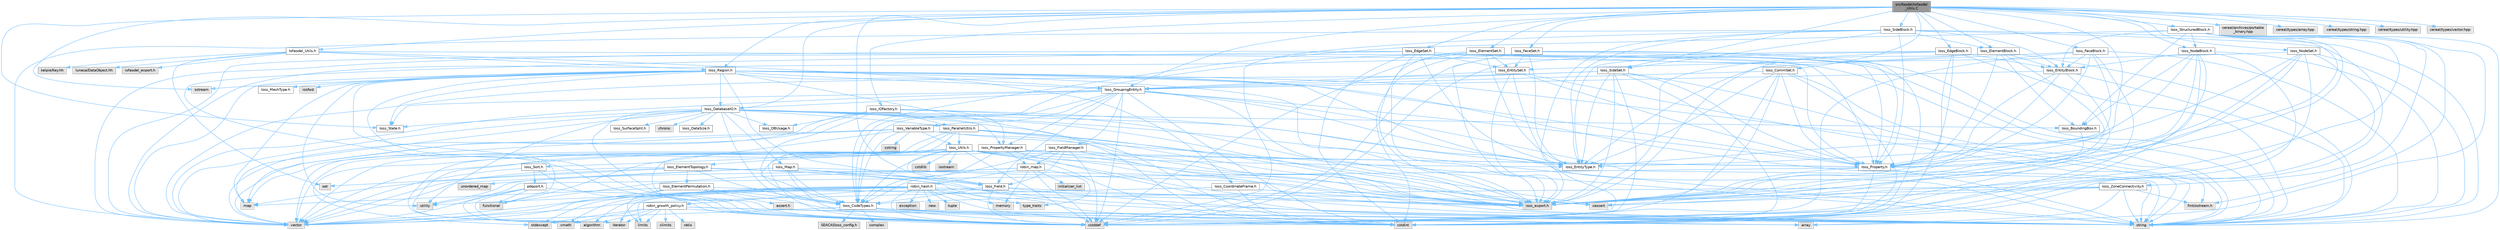 digraph "src/faodel/Iofaodel_Utils.C"
{
 // INTERACTIVE_SVG=YES
 // LATEX_PDF_SIZE
  bgcolor="transparent";
  edge [fontname=Helvetica,fontsize=10,labelfontname=Helvetica,labelfontsize=10];
  node [fontname=Helvetica,fontsize=10,shape=box,height=0.2,width=0.4];
  Node1 [id="Node000001",label="src/faodel/Iofaodel\l_Utils.C",height=0.2,width=0.4,color="gray40", fillcolor="grey60", style="filled", fontcolor="black",tooltip=" "];
  Node1 -> Node2 [id="edge1_Node000001_Node000002",color="steelblue1",style="solid",tooltip=" "];
  Node2 [id="Node000002",label="Iofaodel_Utils.h",height=0.2,width=0.4,color="grey40", fillcolor="white", style="filled",URL="$Iofaodel__Utils_8h.html",tooltip=" "];
  Node2 -> Node3 [id="edge2_Node000002_Node000003",color="steelblue1",style="solid",tooltip=" "];
  Node3 [id="Node000003",label="iofaodel_export.h",height=0.2,width=0.4,color="grey60", fillcolor="#E0E0E0", style="filled",tooltip=" "];
  Node2 -> Node4 [id="edge3_Node000002_Node000004",color="steelblue1",style="solid",tooltip=" "];
  Node4 [id="Node000004",label="Ioss_GroupingEntity.h",height=0.2,width=0.4,color="grey40", fillcolor="white", style="filled",URL="$Ioss__GroupingEntity_8h.html",tooltip=" "];
  Node4 -> Node5 [id="edge4_Node000004_Node000005",color="steelblue1",style="solid",tooltip=" "];
  Node5 [id="Node000005",label="ioss_export.h",height=0.2,width=0.4,color="grey60", fillcolor="#E0E0E0", style="filled",tooltip=" "];
  Node4 -> Node6 [id="edge5_Node000004_Node000006",color="steelblue1",style="solid",tooltip=" "];
  Node6 [id="Node000006",label="Ioss_CodeTypes.h",height=0.2,width=0.4,color="grey40", fillcolor="white", style="filled",URL="$Ioss__CodeTypes_8h.html",tooltip=" "];
  Node6 -> Node7 [id="edge6_Node000006_Node000007",color="steelblue1",style="solid",tooltip=" "];
  Node7 [id="Node000007",label="array",height=0.2,width=0.4,color="grey60", fillcolor="#E0E0E0", style="filled",tooltip=" "];
  Node6 -> Node8 [id="edge7_Node000006_Node000008",color="steelblue1",style="solid",tooltip=" "];
  Node8 [id="Node000008",label="cstddef",height=0.2,width=0.4,color="grey60", fillcolor="#E0E0E0", style="filled",tooltip=" "];
  Node6 -> Node9 [id="edge8_Node000006_Node000009",color="steelblue1",style="solid",tooltip=" "];
  Node9 [id="Node000009",label="cstdint",height=0.2,width=0.4,color="grey60", fillcolor="#E0E0E0", style="filled",tooltip=" "];
  Node6 -> Node10 [id="edge9_Node000006_Node000010",color="steelblue1",style="solid",tooltip=" "];
  Node10 [id="Node000010",label="string",height=0.2,width=0.4,color="grey60", fillcolor="#E0E0E0", style="filled",tooltip=" "];
  Node6 -> Node11 [id="edge10_Node000006_Node000011",color="steelblue1",style="solid",tooltip=" "];
  Node11 [id="Node000011",label="vector",height=0.2,width=0.4,color="grey60", fillcolor="#E0E0E0", style="filled",tooltip=" "];
  Node6 -> Node12 [id="edge11_Node000006_Node000012",color="steelblue1",style="solid",tooltip=" "];
  Node12 [id="Node000012",label="SEACASIoss_config.h",height=0.2,width=0.4,color="grey60", fillcolor="#E0E0E0", style="filled",tooltip=" "];
  Node6 -> Node13 [id="edge12_Node000006_Node000013",color="steelblue1",style="solid",tooltip=" "];
  Node13 [id="Node000013",label="complex",height=0.2,width=0.4,color="grey60", fillcolor="#E0E0E0", style="filled",tooltip=" "];
  Node4 -> Node14 [id="edge13_Node000004_Node000014",color="steelblue1",style="solid",tooltip=" "];
  Node14 [id="Node000014",label="Ioss_DatabaseIO.h",height=0.2,width=0.4,color="grey40", fillcolor="white", style="filled",URL="$Ioss__DatabaseIO_8h.html",tooltip=" "];
  Node14 -> Node5 [id="edge14_Node000014_Node000005",color="steelblue1",style="solid",tooltip=" "];
  Node14 -> Node15 [id="edge15_Node000014_Node000015",color="steelblue1",style="solid",tooltip=" "];
  Node15 [id="Node000015",label="Ioss_BoundingBox.h",height=0.2,width=0.4,color="grey40", fillcolor="white", style="filled",URL="$Ioss__BoundingBox_8h.html",tooltip=" "];
  Node15 -> Node5 [id="edge16_Node000015_Node000005",color="steelblue1",style="solid",tooltip=" "];
  Node14 -> Node6 [id="edge17_Node000014_Node000006",color="steelblue1",style="solid",tooltip=" "];
  Node14 -> Node16 [id="edge18_Node000014_Node000016",color="steelblue1",style="solid",tooltip=" "];
  Node16 [id="Node000016",label="Ioss_DBUsage.h",height=0.2,width=0.4,color="grey40", fillcolor="white", style="filled",URL="$Ioss__DBUsage_8h.html",tooltip=" "];
  Node14 -> Node17 [id="edge19_Node000014_Node000017",color="steelblue1",style="solid",tooltip=" "];
  Node17 [id="Node000017",label="Ioss_DataSize.h",height=0.2,width=0.4,color="grey40", fillcolor="white", style="filled",URL="$Ioss__DataSize_8h.html",tooltip=" "];
  Node14 -> Node18 [id="edge20_Node000014_Node000018",color="steelblue1",style="solid",tooltip=" "];
  Node18 [id="Node000018",label="Ioss_EntityType.h",height=0.2,width=0.4,color="grey40", fillcolor="white", style="filled",URL="$Ioss__EntityType_8h.html",tooltip=" "];
  Node14 -> Node19 [id="edge21_Node000014_Node000019",color="steelblue1",style="solid",tooltip=" "];
  Node19 [id="Node000019",label="Ioss_Map.h",height=0.2,width=0.4,color="grey40", fillcolor="white", style="filled",URL="$Ioss__Map_8h.html",tooltip=" "];
  Node19 -> Node5 [id="edge22_Node000019_Node000005",color="steelblue1",style="solid",tooltip=" "];
  Node19 -> Node6 [id="edge23_Node000019_Node000006",color="steelblue1",style="solid",tooltip=" "];
  Node19 -> Node20 [id="edge24_Node000019_Node000020",color="steelblue1",style="solid",tooltip=" "];
  Node20 [id="Node000020",label="Ioss_Field.h",height=0.2,width=0.4,color="grey40", fillcolor="white", style="filled",URL="$Ioss__Field_8h.html",tooltip=" "];
  Node20 -> Node5 [id="edge25_Node000020_Node000005",color="steelblue1",style="solid",tooltip=" "];
  Node20 -> Node6 [id="edge26_Node000020_Node000006",color="steelblue1",style="solid",tooltip=" "];
  Node20 -> Node8 [id="edge27_Node000020_Node000008",color="steelblue1",style="solid",tooltip=" "];
  Node20 -> Node10 [id="edge28_Node000020_Node000010",color="steelblue1",style="solid",tooltip=" "];
  Node20 -> Node11 [id="edge29_Node000020_Node000011",color="steelblue1",style="solid",tooltip=" "];
  Node19 -> Node8 [id="edge30_Node000019_Node000008",color="steelblue1",style="solid",tooltip=" "];
  Node19 -> Node9 [id="edge31_Node000019_Node000009",color="steelblue1",style="solid",tooltip=" "];
  Node19 -> Node10 [id="edge32_Node000019_Node000010",color="steelblue1",style="solid",tooltip=" "];
  Node19 -> Node11 [id="edge33_Node000019_Node000011",color="steelblue1",style="solid",tooltip=" "];
  Node19 -> Node21 [id="edge34_Node000019_Node000021",color="steelblue1",style="solid",tooltip=" "];
  Node21 [id="Node000021",label="unordered_map",height=0.2,width=0.4,color="grey60", fillcolor="#E0E0E0", style="filled",tooltip=" "];
  Node14 -> Node22 [id="edge35_Node000014_Node000022",color="steelblue1",style="solid",tooltip=" "];
  Node22 [id="Node000022",label="Ioss_ParallelUtils.h",height=0.2,width=0.4,color="grey40", fillcolor="white", style="filled",URL="$Ioss__ParallelUtils_8h.html",tooltip=" "];
  Node22 -> Node5 [id="edge36_Node000022_Node000005",color="steelblue1",style="solid",tooltip=" "];
  Node22 -> Node6 [id="edge37_Node000022_Node000006",color="steelblue1",style="solid",tooltip=" "];
  Node22 -> Node23 [id="edge38_Node000022_Node000023",color="steelblue1",style="solid",tooltip=" "];
  Node23 [id="Node000023",label="Ioss_Utils.h",height=0.2,width=0.4,color="grey40", fillcolor="white", style="filled",URL="$Ioss__Utils_8h.html",tooltip=" "];
  Node23 -> Node5 [id="edge39_Node000023_Node000005",color="steelblue1",style="solid",tooltip=" "];
  Node23 -> Node6 [id="edge40_Node000023_Node000006",color="steelblue1",style="solid",tooltip=" "];
  Node23 -> Node24 [id="edge41_Node000023_Node000024",color="steelblue1",style="solid",tooltip=" "];
  Node24 [id="Node000024",label="Ioss_ElementTopology.h",height=0.2,width=0.4,color="grey40", fillcolor="white", style="filled",URL="$Ioss__ElementTopology_8h.html",tooltip=" "];
  Node24 -> Node5 [id="edge42_Node000024_Node000005",color="steelblue1",style="solid",tooltip=" "];
  Node24 -> Node6 [id="edge43_Node000024_Node000006",color="steelblue1",style="solid",tooltip=" "];
  Node24 -> Node25 [id="edge44_Node000024_Node000025",color="steelblue1",style="solid",tooltip=" "];
  Node25 [id="Node000025",label="Ioss_ElementPermutation.h",height=0.2,width=0.4,color="grey40", fillcolor="white", style="filled",URL="$Ioss__ElementPermutation_8h.html",tooltip=" "];
  Node25 -> Node5 [id="edge45_Node000025_Node000005",color="steelblue1",style="solid",tooltip=" "];
  Node25 -> Node6 [id="edge46_Node000025_Node000006",color="steelblue1",style="solid",tooltip=" "];
  Node25 -> Node26 [id="edge47_Node000025_Node000026",color="steelblue1",style="solid",tooltip=" "];
  Node26 [id="Node000026",label="assert.h",height=0.2,width=0.4,color="grey60", fillcolor="#E0E0E0", style="filled",tooltip=" "];
  Node25 -> Node27 [id="edge48_Node000025_Node000027",color="steelblue1",style="solid",tooltip=" "];
  Node27 [id="Node000027",label="limits",height=0.2,width=0.4,color="grey60", fillcolor="#E0E0E0", style="filled",tooltip=" "];
  Node25 -> Node28 [id="edge49_Node000025_Node000028",color="steelblue1",style="solid",tooltip=" "];
  Node28 [id="Node000028",label="map",height=0.2,width=0.4,color="grey60", fillcolor="#E0E0E0", style="filled",tooltip=" "];
  Node25 -> Node10 [id="edge50_Node000025_Node000010",color="steelblue1",style="solid",tooltip=" "];
  Node25 -> Node11 [id="edge51_Node000025_Node000011",color="steelblue1",style="solid",tooltip=" "];
  Node24 -> Node28 [id="edge52_Node000024_Node000028",color="steelblue1",style="solid",tooltip=" "];
  Node24 -> Node29 [id="edge53_Node000024_Node000029",color="steelblue1",style="solid",tooltip=" "];
  Node29 [id="Node000029",label="set",height=0.2,width=0.4,color="grey60", fillcolor="#E0E0E0", style="filled",tooltip=" "];
  Node24 -> Node10 [id="edge54_Node000024_Node000010",color="steelblue1",style="solid",tooltip=" "];
  Node24 -> Node11 [id="edge55_Node000024_Node000011",color="steelblue1",style="solid",tooltip=" "];
  Node23 -> Node18 [id="edge56_Node000023_Node000018",color="steelblue1",style="solid",tooltip=" "];
  Node23 -> Node20 [id="edge57_Node000023_Node000020",color="steelblue1",style="solid",tooltip=" "];
  Node23 -> Node30 [id="edge58_Node000023_Node000030",color="steelblue1",style="solid",tooltip=" "];
  Node30 [id="Node000030",label="Ioss_Property.h",height=0.2,width=0.4,color="grey40", fillcolor="white", style="filled",URL="$Ioss__Property_8h.html",tooltip=" "];
  Node30 -> Node5 [id="edge59_Node000030_Node000005",color="steelblue1",style="solid",tooltip=" "];
  Node30 -> Node9 [id="edge60_Node000030_Node000009",color="steelblue1",style="solid",tooltip=" "];
  Node30 -> Node10 [id="edge61_Node000030_Node000010",color="steelblue1",style="solid",tooltip=" "];
  Node30 -> Node11 [id="edge62_Node000030_Node000011",color="steelblue1",style="solid",tooltip=" "];
  Node23 -> Node31 [id="edge63_Node000023_Node000031",color="steelblue1",style="solid",tooltip=" "];
  Node31 [id="Node000031",label="Ioss_Sort.h",height=0.2,width=0.4,color="grey40", fillcolor="white", style="filled",URL="$Ioss__Sort_8h.html",tooltip=" "];
  Node31 -> Node32 [id="edge64_Node000031_Node000032",color="steelblue1",style="solid",tooltip=" "];
  Node32 [id="Node000032",label="pdqsort.h",height=0.2,width=0.4,color="grey40", fillcolor="white", style="filled",URL="$pdqsort_8h.html",tooltip=" "];
  Node32 -> Node33 [id="edge65_Node000032_Node000033",color="steelblue1",style="solid",tooltip=" "];
  Node33 [id="Node000033",label="algorithm",height=0.2,width=0.4,color="grey60", fillcolor="#E0E0E0", style="filled",tooltip=" "];
  Node32 -> Node8 [id="edge66_Node000032_Node000008",color="steelblue1",style="solid",tooltip=" "];
  Node32 -> Node34 [id="edge67_Node000032_Node000034",color="steelblue1",style="solid",tooltip=" "];
  Node34 [id="Node000034",label="functional",height=0.2,width=0.4,color="grey60", fillcolor="#E0E0E0", style="filled",tooltip=" "];
  Node32 -> Node35 [id="edge68_Node000032_Node000035",color="steelblue1",style="solid",tooltip=" "];
  Node35 [id="Node000035",label="iterator",height=0.2,width=0.4,color="grey60", fillcolor="#E0E0E0", style="filled",tooltip=" "];
  Node32 -> Node36 [id="edge69_Node000032_Node000036",color="steelblue1",style="solid",tooltip=" "];
  Node36 [id="Node000036",label="utility",height=0.2,width=0.4,color="grey60", fillcolor="#E0E0E0", style="filled",tooltip=" "];
  Node31 -> Node8 [id="edge70_Node000031_Node000008",color="steelblue1",style="solid",tooltip=" "];
  Node31 -> Node11 [id="edge71_Node000031_Node000011",color="steelblue1",style="solid",tooltip=" "];
  Node23 -> Node33 [id="edge72_Node000023_Node000033",color="steelblue1",style="solid",tooltip=" "];
  Node23 -> Node37 [id="edge73_Node000023_Node000037",color="steelblue1",style="solid",tooltip=" "];
  Node37 [id="Node000037",label="cassert",height=0.2,width=0.4,color="grey60", fillcolor="#E0E0E0", style="filled",tooltip=" "];
  Node23 -> Node38 [id="edge74_Node000023_Node000038",color="steelblue1",style="solid",tooltip=" "];
  Node38 [id="Node000038",label="cmath",height=0.2,width=0.4,color="grey60", fillcolor="#E0E0E0", style="filled",tooltip=" "];
  Node23 -> Node8 [id="edge75_Node000023_Node000008",color="steelblue1",style="solid",tooltip=" "];
  Node23 -> Node9 [id="edge76_Node000023_Node000009",color="steelblue1",style="solid",tooltip=" "];
  Node23 -> Node39 [id="edge77_Node000023_Node000039",color="steelblue1",style="solid",tooltip=" "];
  Node39 [id="Node000039",label="cstdlib",height=0.2,width=0.4,color="grey60", fillcolor="#E0E0E0", style="filled",tooltip=" "];
  Node23 -> Node40 [id="edge78_Node000023_Node000040",color="steelblue1",style="solid",tooltip=" "];
  Node40 [id="Node000040",label="iostream",height=0.2,width=0.4,color="grey60", fillcolor="#E0E0E0", style="filled",tooltip=" "];
  Node23 -> Node41 [id="edge79_Node000023_Node000041",color="steelblue1",style="solid",tooltip=" "];
  Node41 [id="Node000041",label="stdexcept",height=0.2,width=0.4,color="grey60", fillcolor="#E0E0E0", style="filled",tooltip=" "];
  Node23 -> Node10 [id="edge80_Node000023_Node000010",color="steelblue1",style="solid",tooltip=" "];
  Node23 -> Node11 [id="edge81_Node000023_Node000011",color="steelblue1",style="solid",tooltip=" "];
  Node22 -> Node37 [id="edge82_Node000022_Node000037",color="steelblue1",style="solid",tooltip=" "];
  Node22 -> Node8 [id="edge83_Node000022_Node000008",color="steelblue1",style="solid",tooltip=" "];
  Node22 -> Node10 [id="edge84_Node000022_Node000010",color="steelblue1",style="solid",tooltip=" "];
  Node22 -> Node11 [id="edge85_Node000022_Node000011",color="steelblue1",style="solid",tooltip=" "];
  Node14 -> Node42 [id="edge86_Node000014_Node000042",color="steelblue1",style="solid",tooltip=" "];
  Node42 [id="Node000042",label="Ioss_PropertyManager.h",height=0.2,width=0.4,color="grey40", fillcolor="white", style="filled",URL="$Ioss__PropertyManager_8h.html",tooltip=" "];
  Node42 -> Node5 [id="edge87_Node000042_Node000005",color="steelblue1",style="solid",tooltip=" "];
  Node42 -> Node6 [id="edge88_Node000042_Node000006",color="steelblue1",style="solid",tooltip=" "];
  Node42 -> Node30 [id="edge89_Node000042_Node000030",color="steelblue1",style="solid",tooltip=" "];
  Node42 -> Node8 [id="edge90_Node000042_Node000008",color="steelblue1",style="solid",tooltip=" "];
  Node42 -> Node10 [id="edge91_Node000042_Node000010",color="steelblue1",style="solid",tooltip=" "];
  Node42 -> Node11 [id="edge92_Node000042_Node000011",color="steelblue1",style="solid",tooltip=" "];
  Node42 -> Node43 [id="edge93_Node000042_Node000043",color="steelblue1",style="solid",tooltip=" "];
  Node43 [id="Node000043",label="robin_map.h",height=0.2,width=0.4,color="grey40", fillcolor="white", style="filled",URL="$robin__map_8h.html",tooltip=" "];
  Node43 -> Node8 [id="edge94_Node000043_Node000008",color="steelblue1",style="solid",tooltip=" "];
  Node43 -> Node34 [id="edge95_Node000043_Node000034",color="steelblue1",style="solid",tooltip=" "];
  Node43 -> Node44 [id="edge96_Node000043_Node000044",color="steelblue1",style="solid",tooltip=" "];
  Node44 [id="Node000044",label="initializer_list",height=0.2,width=0.4,color="grey60", fillcolor="#E0E0E0", style="filled",tooltip=" "];
  Node43 -> Node45 [id="edge97_Node000043_Node000045",color="steelblue1",style="solid",tooltip=" "];
  Node45 [id="Node000045",label="memory",height=0.2,width=0.4,color="grey60", fillcolor="#E0E0E0", style="filled",tooltip=" "];
  Node43 -> Node46 [id="edge98_Node000043_Node000046",color="steelblue1",style="solid",tooltip=" "];
  Node46 [id="Node000046",label="type_traits",height=0.2,width=0.4,color="grey60", fillcolor="#E0E0E0", style="filled",tooltip=" "];
  Node43 -> Node36 [id="edge99_Node000043_Node000036",color="steelblue1",style="solid",tooltip=" "];
  Node43 -> Node47 [id="edge100_Node000043_Node000047",color="steelblue1",style="solid",tooltip=" "];
  Node47 [id="Node000047",label="robin_hash.h",height=0.2,width=0.4,color="grey40", fillcolor="white", style="filled",URL="$robin__hash_8h.html",tooltip=" "];
  Node47 -> Node33 [id="edge101_Node000047_Node000033",color="steelblue1",style="solid",tooltip=" "];
  Node47 -> Node37 [id="edge102_Node000047_Node000037",color="steelblue1",style="solid",tooltip=" "];
  Node47 -> Node38 [id="edge103_Node000047_Node000038",color="steelblue1",style="solid",tooltip=" "];
  Node47 -> Node8 [id="edge104_Node000047_Node000008",color="steelblue1",style="solid",tooltip=" "];
  Node47 -> Node9 [id="edge105_Node000047_Node000009",color="steelblue1",style="solid",tooltip=" "];
  Node47 -> Node48 [id="edge106_Node000047_Node000048",color="steelblue1",style="solid",tooltip=" "];
  Node48 [id="Node000048",label="exception",height=0.2,width=0.4,color="grey60", fillcolor="#E0E0E0", style="filled",tooltip=" "];
  Node47 -> Node35 [id="edge107_Node000047_Node000035",color="steelblue1",style="solid",tooltip=" "];
  Node47 -> Node27 [id="edge108_Node000047_Node000027",color="steelblue1",style="solid",tooltip=" "];
  Node47 -> Node45 [id="edge109_Node000047_Node000045",color="steelblue1",style="solid",tooltip=" "];
  Node47 -> Node49 [id="edge110_Node000047_Node000049",color="steelblue1",style="solid",tooltip=" "];
  Node49 [id="Node000049",label="new",height=0.2,width=0.4,color="grey60", fillcolor="#E0E0E0", style="filled",tooltip=" "];
  Node47 -> Node41 [id="edge111_Node000047_Node000041",color="steelblue1",style="solid",tooltip=" "];
  Node47 -> Node50 [id="edge112_Node000047_Node000050",color="steelblue1",style="solid",tooltip=" "];
  Node50 [id="Node000050",label="tuple",height=0.2,width=0.4,color="grey60", fillcolor="#E0E0E0", style="filled",tooltip=" "];
  Node47 -> Node46 [id="edge113_Node000047_Node000046",color="steelblue1",style="solid",tooltip=" "];
  Node47 -> Node36 [id="edge114_Node000047_Node000036",color="steelblue1",style="solid",tooltip=" "];
  Node47 -> Node11 [id="edge115_Node000047_Node000011",color="steelblue1",style="solid",tooltip=" "];
  Node47 -> Node51 [id="edge116_Node000047_Node000051",color="steelblue1",style="solid",tooltip=" "];
  Node51 [id="Node000051",label="robin_growth_policy.h",height=0.2,width=0.4,color="grey40", fillcolor="white", style="filled",URL="$robin__growth__policy_8h.html",tooltip=" "];
  Node51 -> Node33 [id="edge117_Node000051_Node000033",color="steelblue1",style="solid",tooltip=" "];
  Node51 -> Node7 [id="edge118_Node000051_Node000007",color="steelblue1",style="solid",tooltip=" "];
  Node51 -> Node52 [id="edge119_Node000051_Node000052",color="steelblue1",style="solid",tooltip=" "];
  Node52 [id="Node000052",label="climits",height=0.2,width=0.4,color="grey60", fillcolor="#E0E0E0", style="filled",tooltip=" "];
  Node51 -> Node38 [id="edge120_Node000051_Node000038",color="steelblue1",style="solid",tooltip=" "];
  Node51 -> Node8 [id="edge121_Node000051_Node000008",color="steelblue1",style="solid",tooltip=" "];
  Node51 -> Node9 [id="edge122_Node000051_Node000009",color="steelblue1",style="solid",tooltip=" "];
  Node51 -> Node35 [id="edge123_Node000051_Node000035",color="steelblue1",style="solid",tooltip=" "];
  Node51 -> Node27 [id="edge124_Node000051_Node000027",color="steelblue1",style="solid",tooltip=" "];
  Node51 -> Node53 [id="edge125_Node000051_Node000053",color="steelblue1",style="solid",tooltip=" "];
  Node53 [id="Node000053",label="ratio",height=0.2,width=0.4,color="grey60", fillcolor="#E0E0E0", style="filled",tooltip=" "];
  Node51 -> Node41 [id="edge126_Node000051_Node000041",color="steelblue1",style="solid",tooltip=" "];
  Node14 -> Node54 [id="edge127_Node000014_Node000054",color="steelblue1",style="solid",tooltip=" "];
  Node54 [id="Node000054",label="Ioss_State.h",height=0.2,width=0.4,color="grey40", fillcolor="white", style="filled",URL="$Ioss__State_8h.html",tooltip=" "];
  Node14 -> Node55 [id="edge128_Node000014_Node000055",color="steelblue1",style="solid",tooltip=" "];
  Node55 [id="Node000055",label="Ioss_SurfaceSplit.h",height=0.2,width=0.4,color="grey40", fillcolor="white", style="filled",URL="$Ioss__SurfaceSplit_8h.html",tooltip=" "];
  Node14 -> Node56 [id="edge129_Node000014_Node000056",color="steelblue1",style="solid",tooltip=" "];
  Node56 [id="Node000056",label="chrono",height=0.2,width=0.4,color="grey60", fillcolor="#E0E0E0", style="filled",tooltip=" "];
  Node14 -> Node8 [id="edge130_Node000014_Node000008",color="steelblue1",style="solid",tooltip=" "];
  Node14 -> Node9 [id="edge131_Node000014_Node000009",color="steelblue1",style="solid",tooltip=" "];
  Node14 -> Node28 [id="edge132_Node000014_Node000028",color="steelblue1",style="solid",tooltip=" "];
  Node14 -> Node10 [id="edge133_Node000014_Node000010",color="steelblue1",style="solid",tooltip=" "];
  Node14 -> Node36 [id="edge134_Node000014_Node000036",color="steelblue1",style="solid",tooltip=" "];
  Node14 -> Node11 [id="edge135_Node000014_Node000011",color="steelblue1",style="solid",tooltip=" "];
  Node4 -> Node18 [id="edge136_Node000004_Node000018",color="steelblue1",style="solid",tooltip=" "];
  Node4 -> Node20 [id="edge137_Node000004_Node000020",color="steelblue1",style="solid",tooltip=" "];
  Node4 -> Node57 [id="edge138_Node000004_Node000057",color="steelblue1",style="solid",tooltip=" "];
  Node57 [id="Node000057",label="Ioss_FieldManager.h",height=0.2,width=0.4,color="grey40", fillcolor="white", style="filled",URL="$Ioss__FieldManager_8h.html",tooltip=" "];
  Node57 -> Node5 [id="edge139_Node000057_Node000005",color="steelblue1",style="solid",tooltip=" "];
  Node57 -> Node6 [id="edge140_Node000057_Node000006",color="steelblue1",style="solid",tooltip=" "];
  Node57 -> Node20 [id="edge141_Node000057_Node000020",color="steelblue1",style="solid",tooltip=" "];
  Node57 -> Node8 [id="edge142_Node000057_Node000008",color="steelblue1",style="solid",tooltip=" "];
  Node57 -> Node10 [id="edge143_Node000057_Node000010",color="steelblue1",style="solid",tooltip=" "];
  Node57 -> Node11 [id="edge144_Node000057_Node000011",color="steelblue1",style="solid",tooltip=" "];
  Node57 -> Node43 [id="edge145_Node000057_Node000043",color="steelblue1",style="solid",tooltip=" "];
  Node4 -> Node30 [id="edge146_Node000004_Node000030",color="steelblue1",style="solid",tooltip=" "];
  Node4 -> Node42 [id="edge147_Node000004_Node000042",color="steelblue1",style="solid",tooltip=" "];
  Node4 -> Node54 [id="edge148_Node000004_Node000054",color="steelblue1",style="solid",tooltip=" "];
  Node4 -> Node58 [id="edge149_Node000004_Node000058",color="steelblue1",style="solid",tooltip=" "];
  Node58 [id="Node000058",label="Ioss_VariableType.h",height=0.2,width=0.4,color="grey40", fillcolor="white", style="filled",URL="$Ioss__VariableType_8h.html",tooltip=" "];
  Node58 -> Node5 [id="edge150_Node000058_Node000005",color="steelblue1",style="solid",tooltip=" "];
  Node58 -> Node6 [id="edge151_Node000058_Node000006",color="steelblue1",style="solid",tooltip=" "];
  Node58 -> Node23 [id="edge152_Node000058_Node000023",color="steelblue1",style="solid",tooltip=" "];
  Node58 -> Node59 [id="edge153_Node000058_Node000059",color="steelblue1",style="solid",tooltip=" "];
  Node59 [id="Node000059",label="cstring",height=0.2,width=0.4,color="grey60", fillcolor="#E0E0E0", style="filled",tooltip=" "];
  Node58 -> Node34 [id="edge154_Node000058_Node000034",color="steelblue1",style="solid",tooltip=" "];
  Node58 -> Node28 [id="edge155_Node000058_Node000028",color="steelblue1",style="solid",tooltip=" "];
  Node58 -> Node10 [id="edge156_Node000058_Node000010",color="steelblue1",style="solid",tooltip=" "];
  Node58 -> Node11 [id="edge157_Node000058_Node000011",color="steelblue1",style="solid",tooltip=" "];
  Node4 -> Node8 [id="edge158_Node000004_Node000008",color="steelblue1",style="solid",tooltip=" "];
  Node4 -> Node9 [id="edge159_Node000004_Node000009",color="steelblue1",style="solid",tooltip=" "];
  Node4 -> Node10 [id="edge160_Node000004_Node000010",color="steelblue1",style="solid",tooltip=" "];
  Node4 -> Node11 [id="edge161_Node000004_Node000011",color="steelblue1",style="solid",tooltip=" "];
  Node2 -> Node30 [id="edge162_Node000002_Node000030",color="steelblue1",style="solid",tooltip=" "];
  Node2 -> Node60 [id="edge163_Node000002_Node000060",color="steelblue1",style="solid",tooltip=" "];
  Node60 [id="Node000060",label="Ioss_Region.h",height=0.2,width=0.4,color="grey40", fillcolor="white", style="filled",URL="$Ioss__Region_8h.html",tooltip=" "];
  Node60 -> Node5 [id="edge164_Node000060_Node000005",color="steelblue1",style="solid",tooltip=" "];
  Node60 -> Node61 [id="edge165_Node000060_Node000061",color="steelblue1",style="solid",tooltip=" "];
  Node61 [id="Node000061",label="Ioss_CoordinateFrame.h",height=0.2,width=0.4,color="grey40", fillcolor="white", style="filled",URL="$Ioss__CoordinateFrame_8h.html",tooltip=" "];
  Node61 -> Node5 [id="edge166_Node000061_Node000005",color="steelblue1",style="solid",tooltip=" "];
  Node61 -> Node9 [id="edge167_Node000061_Node000009",color="steelblue1",style="solid",tooltip=" "];
  Node61 -> Node11 [id="edge168_Node000061_Node000011",color="steelblue1",style="solid",tooltip=" "];
  Node60 -> Node14 [id="edge169_Node000060_Node000014",color="steelblue1",style="solid",tooltip=" "];
  Node60 -> Node18 [id="edge170_Node000060_Node000018",color="steelblue1",style="solid",tooltip=" "];
  Node60 -> Node20 [id="edge171_Node000060_Node000020",color="steelblue1",style="solid",tooltip=" "];
  Node60 -> Node4 [id="edge172_Node000060_Node000004",color="steelblue1",style="solid",tooltip=" "];
  Node60 -> Node62 [id="edge173_Node000060_Node000062",color="steelblue1",style="solid",tooltip=" "];
  Node62 [id="Node000062",label="Ioss_MeshType.h",height=0.2,width=0.4,color="grey40", fillcolor="white", style="filled",URL="$Ioss__MeshType_8h.html",tooltip=" "];
  Node60 -> Node30 [id="edge174_Node000060_Node000030",color="steelblue1",style="solid",tooltip=" "];
  Node60 -> Node54 [id="edge175_Node000060_Node000054",color="steelblue1",style="solid",tooltip=" "];
  Node60 -> Node8 [id="edge176_Node000060_Node000008",color="steelblue1",style="solid",tooltip=" "];
  Node60 -> Node9 [id="edge177_Node000060_Node000009",color="steelblue1",style="solid",tooltip=" "];
  Node60 -> Node34 [id="edge178_Node000060_Node000034",color="steelblue1",style="solid",tooltip=" "];
  Node60 -> Node63 [id="edge179_Node000060_Node000063",color="steelblue1",style="solid",tooltip=" "];
  Node63 [id="Node000063",label="iosfwd",height=0.2,width=0.4,color="grey60", fillcolor="#E0E0E0", style="filled",tooltip=" "];
  Node60 -> Node28 [id="edge180_Node000060_Node000028",color="steelblue1",style="solid",tooltip=" "];
  Node60 -> Node10 [id="edge181_Node000060_Node000010",color="steelblue1",style="solid",tooltip=" "];
  Node60 -> Node36 [id="edge182_Node000060_Node000036",color="steelblue1",style="solid",tooltip=" "];
  Node60 -> Node11 [id="edge183_Node000060_Node000011",color="steelblue1",style="solid",tooltip=" "];
  Node60 -> Node64 [id="edge184_Node000060_Node000064",color="steelblue1",style="solid",tooltip=" "];
  Node64 [id="Node000064",label="sstream",height=0.2,width=0.4,color="grey60", fillcolor="#E0E0E0", style="filled",tooltip=" "];
  Node60 -> Node65 [id="edge185_Node000060_Node000065",color="steelblue1",style="solid",tooltip=" "];
  Node65 [id="Node000065",label="fmt/ostream.h",height=0.2,width=0.4,color="grey60", fillcolor="#E0E0E0", style="filled",tooltip=" "];
  Node2 -> Node66 [id="edge186_Node000002_Node000066",color="steelblue1",style="solid",tooltip=" "];
  Node66 [id="Node000066",label="kelpie/Key.hh",height=0.2,width=0.4,color="grey60", fillcolor="#E0E0E0", style="filled",tooltip=" "];
  Node2 -> Node67 [id="edge187_Node000002_Node000067",color="steelblue1",style="solid",tooltip=" "];
  Node67 [id="Node000067",label="lunasa/DataObject.hh",height=0.2,width=0.4,color="grey60", fillcolor="#E0E0E0", style="filled",tooltip=" "];
  Node2 -> Node29 [id="edge188_Node000002_Node000029",color="steelblue1",style="solid",tooltip=" "];
  Node1 -> Node68 [id="edge189_Node000001_Node000068",color="steelblue1",style="solid",tooltip=" "];
  Node68 [id="Node000068",label="Ioss_CommSet.h",height=0.2,width=0.4,color="grey40", fillcolor="white", style="filled",URL="$Ioss__CommSet_8h.html",tooltip=" "];
  Node68 -> Node5 [id="edge190_Node000068_Node000005",color="steelblue1",style="solid",tooltip=" "];
  Node68 -> Node18 [id="edge191_Node000068_Node000018",color="steelblue1",style="solid",tooltip=" "];
  Node68 -> Node4 [id="edge192_Node000068_Node000004",color="steelblue1",style="solid",tooltip=" "];
  Node68 -> Node30 [id="edge193_Node000068_Node000030",color="steelblue1",style="solid",tooltip=" "];
  Node68 -> Node8 [id="edge194_Node000068_Node000008",color="steelblue1",style="solid",tooltip=" "];
  Node68 -> Node9 [id="edge195_Node000068_Node000009",color="steelblue1",style="solid",tooltip=" "];
  Node68 -> Node10 [id="edge196_Node000068_Node000010",color="steelblue1",style="solid",tooltip=" "];
  Node1 -> Node14 [id="edge197_Node000001_Node000014",color="steelblue1",style="solid",tooltip=" "];
  Node1 -> Node69 [id="edge198_Node000001_Node000069",color="steelblue1",style="solid",tooltip=" "];
  Node69 [id="Node000069",label="Ioss_EdgeBlock.h",height=0.2,width=0.4,color="grey40", fillcolor="white", style="filled",URL="$Ioss__EdgeBlock_8h.html",tooltip=" "];
  Node69 -> Node5 [id="edge199_Node000069_Node000005",color="steelblue1",style="solid",tooltip=" "];
  Node69 -> Node18 [id="edge200_Node000069_Node000018",color="steelblue1",style="solid",tooltip=" "];
  Node69 -> Node70 [id="edge201_Node000069_Node000070",color="steelblue1",style="solid",tooltip=" "];
  Node70 [id="Node000070",label="Ioss_EntityBlock.h",height=0.2,width=0.4,color="grey40", fillcolor="white", style="filled",URL="$Ioss__EntityBlock_8h.html",tooltip=" "];
  Node70 -> Node5 [id="edge202_Node000070_Node000005",color="steelblue1",style="solid",tooltip=" "];
  Node70 -> Node4 [id="edge203_Node000070_Node000004",color="steelblue1",style="solid",tooltip=" "];
  Node70 -> Node30 [id="edge204_Node000070_Node000030",color="steelblue1",style="solid",tooltip=" "];
  Node70 -> Node8 [id="edge205_Node000070_Node000008",color="steelblue1",style="solid",tooltip=" "];
  Node70 -> Node10 [id="edge206_Node000070_Node000010",color="steelblue1",style="solid",tooltip=" "];
  Node69 -> Node30 [id="edge207_Node000069_Node000030",color="steelblue1",style="solid",tooltip=" "];
  Node69 -> Node8 [id="edge208_Node000069_Node000008",color="steelblue1",style="solid",tooltip=" "];
  Node69 -> Node9 [id="edge209_Node000069_Node000009",color="steelblue1",style="solid",tooltip=" "];
  Node69 -> Node10 [id="edge210_Node000069_Node000010",color="steelblue1",style="solid",tooltip=" "];
  Node1 -> Node71 [id="edge211_Node000001_Node000071",color="steelblue1",style="solid",tooltip=" "];
  Node71 [id="Node000071",label="Ioss_EdgeSet.h",height=0.2,width=0.4,color="grey40", fillcolor="white", style="filled",URL="$Ioss__EdgeSet_8h.html",tooltip=" "];
  Node71 -> Node5 [id="edge212_Node000071_Node000005",color="steelblue1",style="solid",tooltip=" "];
  Node71 -> Node18 [id="edge213_Node000071_Node000018",color="steelblue1",style="solid",tooltip=" "];
  Node71 -> Node30 [id="edge214_Node000071_Node000030",color="steelblue1",style="solid",tooltip=" "];
  Node71 -> Node72 [id="edge215_Node000071_Node000072",color="steelblue1",style="solid",tooltip=" "];
  Node72 [id="Node000072",label="Ioss_EntitySet.h",height=0.2,width=0.4,color="grey40", fillcolor="white", style="filled",URL="$Ioss__EntitySet_8h.html",tooltip=" "];
  Node72 -> Node5 [id="edge216_Node000072_Node000005",color="steelblue1",style="solid",tooltip=" "];
  Node72 -> Node4 [id="edge217_Node000072_Node000004",color="steelblue1",style="solid",tooltip=" "];
  Node72 -> Node30 [id="edge218_Node000072_Node000030",color="steelblue1",style="solid",tooltip=" "];
  Node72 -> Node8 [id="edge219_Node000072_Node000008",color="steelblue1",style="solid",tooltip=" "];
  Node72 -> Node10 [id="edge220_Node000072_Node000010",color="steelblue1",style="solid",tooltip=" "];
  Node71 -> Node8 [id="edge221_Node000071_Node000008",color="steelblue1",style="solid",tooltip=" "];
  Node71 -> Node9 [id="edge222_Node000071_Node000009",color="steelblue1",style="solid",tooltip=" "];
  Node71 -> Node10 [id="edge223_Node000071_Node000010",color="steelblue1",style="solid",tooltip=" "];
  Node71 -> Node11 [id="edge224_Node000071_Node000011",color="steelblue1",style="solid",tooltip=" "];
  Node1 -> Node73 [id="edge225_Node000001_Node000073",color="steelblue1",style="solid",tooltip=" "];
  Node73 [id="Node000073",label="Ioss_ElementBlock.h",height=0.2,width=0.4,color="grey40", fillcolor="white", style="filled",URL="$Ioss__ElementBlock_8h.html",tooltip=" "];
  Node73 -> Node5 [id="edge226_Node000073_Node000005",color="steelblue1",style="solid",tooltip=" "];
  Node73 -> Node15 [id="edge227_Node000073_Node000015",color="steelblue1",style="solid",tooltip=" "];
  Node73 -> Node6 [id="edge228_Node000073_Node000006",color="steelblue1",style="solid",tooltip=" "];
  Node73 -> Node70 [id="edge229_Node000073_Node000070",color="steelblue1",style="solid",tooltip=" "];
  Node73 -> Node30 [id="edge230_Node000073_Node000030",color="steelblue1",style="solid",tooltip=" "];
  Node73 -> Node37 [id="edge231_Node000073_Node000037",color="steelblue1",style="solid",tooltip=" "];
  Node73 -> Node10 [id="edge232_Node000073_Node000010",color="steelblue1",style="solid",tooltip=" "];
  Node1 -> Node74 [id="edge233_Node000001_Node000074",color="steelblue1",style="solid",tooltip=" "];
  Node74 [id="Node000074",label="Ioss_ElementSet.h",height=0.2,width=0.4,color="grey40", fillcolor="white", style="filled",URL="$Ioss__ElementSet_8h.html",tooltip=" "];
  Node74 -> Node5 [id="edge234_Node000074_Node000005",color="steelblue1",style="solid",tooltip=" "];
  Node74 -> Node18 [id="edge235_Node000074_Node000018",color="steelblue1",style="solid",tooltip=" "];
  Node74 -> Node30 [id="edge236_Node000074_Node000030",color="steelblue1",style="solid",tooltip=" "];
  Node74 -> Node72 [id="edge237_Node000074_Node000072",color="steelblue1",style="solid",tooltip=" "];
  Node74 -> Node8 [id="edge238_Node000074_Node000008",color="steelblue1",style="solid",tooltip=" "];
  Node74 -> Node9 [id="edge239_Node000074_Node000009",color="steelblue1",style="solid",tooltip=" "];
  Node74 -> Node10 [id="edge240_Node000074_Node000010",color="steelblue1",style="solid",tooltip=" "];
  Node74 -> Node11 [id="edge241_Node000074_Node000011",color="steelblue1",style="solid",tooltip=" "];
  Node1 -> Node75 [id="edge242_Node000001_Node000075",color="steelblue1",style="solid",tooltip=" "];
  Node75 [id="Node000075",label="Ioss_FaceBlock.h",height=0.2,width=0.4,color="grey40", fillcolor="white", style="filled",URL="$Ioss__FaceBlock_8h.html",tooltip=" "];
  Node75 -> Node5 [id="edge243_Node000075_Node000005",color="steelblue1",style="solid",tooltip=" "];
  Node75 -> Node18 [id="edge244_Node000075_Node000018",color="steelblue1",style="solid",tooltip=" "];
  Node75 -> Node70 [id="edge245_Node000075_Node000070",color="steelblue1",style="solid",tooltip=" "];
  Node75 -> Node30 [id="edge246_Node000075_Node000030",color="steelblue1",style="solid",tooltip=" "];
  Node75 -> Node8 [id="edge247_Node000075_Node000008",color="steelblue1",style="solid",tooltip=" "];
  Node75 -> Node9 [id="edge248_Node000075_Node000009",color="steelblue1",style="solid",tooltip=" "];
  Node75 -> Node10 [id="edge249_Node000075_Node000010",color="steelblue1",style="solid",tooltip=" "];
  Node1 -> Node76 [id="edge250_Node000001_Node000076",color="steelblue1",style="solid",tooltip=" "];
  Node76 [id="Node000076",label="Ioss_FaceSet.h",height=0.2,width=0.4,color="grey40", fillcolor="white", style="filled",URL="$Ioss__FaceSet_8h.html",tooltip=" "];
  Node76 -> Node5 [id="edge251_Node000076_Node000005",color="steelblue1",style="solid",tooltip=" "];
  Node76 -> Node18 [id="edge252_Node000076_Node000018",color="steelblue1",style="solid",tooltip=" "];
  Node76 -> Node30 [id="edge253_Node000076_Node000030",color="steelblue1",style="solid",tooltip=" "];
  Node76 -> Node72 [id="edge254_Node000076_Node000072",color="steelblue1",style="solid",tooltip=" "];
  Node76 -> Node8 [id="edge255_Node000076_Node000008",color="steelblue1",style="solid",tooltip=" "];
  Node76 -> Node9 [id="edge256_Node000076_Node000009",color="steelblue1",style="solid",tooltip=" "];
  Node76 -> Node10 [id="edge257_Node000076_Node000010",color="steelblue1",style="solid",tooltip=" "];
  Node76 -> Node11 [id="edge258_Node000076_Node000011",color="steelblue1",style="solid",tooltip=" "];
  Node1 -> Node20 [id="edge259_Node000001_Node000020",color="steelblue1",style="solid",tooltip=" "];
  Node1 -> Node4 [id="edge260_Node000001_Node000004",color="steelblue1",style="solid",tooltip=" "];
  Node1 -> Node77 [id="edge261_Node000001_Node000077",color="steelblue1",style="solid",tooltip=" "];
  Node77 [id="Node000077",label="Ioss_IOFactory.h",height=0.2,width=0.4,color="grey40", fillcolor="white", style="filled",URL="$Ioss__IOFactory_8h.html",tooltip=" "];
  Node77 -> Node5 [id="edge262_Node000077_Node000005",color="steelblue1",style="solid",tooltip=" "];
  Node77 -> Node6 [id="edge263_Node000077_Node000006",color="steelblue1",style="solid",tooltip=" "];
  Node77 -> Node10 [id="edge264_Node000077_Node000010",color="steelblue1",style="solid",tooltip=" "];
  Node77 -> Node16 [id="edge265_Node000077_Node000016",color="steelblue1",style="solid",tooltip=" "];
  Node77 -> Node22 [id="edge266_Node000077_Node000022",color="steelblue1",style="solid",tooltip=" "];
  Node77 -> Node42 [id="edge267_Node000077_Node000042",color="steelblue1",style="solid",tooltip=" "];
  Node77 -> Node28 [id="edge268_Node000077_Node000028",color="steelblue1",style="solid",tooltip=" "];
  Node77 -> Node11 [id="edge269_Node000077_Node000011",color="steelblue1",style="solid",tooltip=" "];
  Node1 -> Node78 [id="edge270_Node000001_Node000078",color="steelblue1",style="solid",tooltip=" "];
  Node78 [id="Node000078",label="Ioss_NodeBlock.h",height=0.2,width=0.4,color="grey40", fillcolor="white", style="filled",URL="$Ioss__NodeBlock_8h.html",tooltip=" "];
  Node78 -> Node5 [id="edge271_Node000078_Node000005",color="steelblue1",style="solid",tooltip=" "];
  Node78 -> Node15 [id="edge272_Node000078_Node000015",color="steelblue1",style="solid",tooltip=" "];
  Node78 -> Node70 [id="edge273_Node000078_Node000070",color="steelblue1",style="solid",tooltip=" "];
  Node78 -> Node18 [id="edge274_Node000078_Node000018",color="steelblue1",style="solid",tooltip=" "];
  Node78 -> Node30 [id="edge275_Node000078_Node000030",color="steelblue1",style="solid",tooltip=" "];
  Node78 -> Node8 [id="edge276_Node000078_Node000008",color="steelblue1",style="solid",tooltip=" "];
  Node78 -> Node9 [id="edge277_Node000078_Node000009",color="steelblue1",style="solid",tooltip=" "];
  Node78 -> Node10 [id="edge278_Node000078_Node000010",color="steelblue1",style="solid",tooltip=" "];
  Node1 -> Node79 [id="edge279_Node000001_Node000079",color="steelblue1",style="solid",tooltip=" "];
  Node79 [id="Node000079",label="Ioss_NodeSet.h",height=0.2,width=0.4,color="grey40", fillcolor="white", style="filled",URL="$Ioss__NodeSet_8h.html",tooltip=" "];
  Node79 -> Node5 [id="edge280_Node000079_Node000005",color="steelblue1",style="solid",tooltip=" "];
  Node79 -> Node18 [id="edge281_Node000079_Node000018",color="steelblue1",style="solid",tooltip=" "];
  Node79 -> Node30 [id="edge282_Node000079_Node000030",color="steelblue1",style="solid",tooltip=" "];
  Node79 -> Node72 [id="edge283_Node000079_Node000072",color="steelblue1",style="solid",tooltip=" "];
  Node79 -> Node8 [id="edge284_Node000079_Node000008",color="steelblue1",style="solid",tooltip=" "];
  Node79 -> Node9 [id="edge285_Node000079_Node000009",color="steelblue1",style="solid",tooltip=" "];
  Node79 -> Node10 [id="edge286_Node000079_Node000010",color="steelblue1",style="solid",tooltip=" "];
  Node1 -> Node30 [id="edge287_Node000001_Node000030",color="steelblue1",style="solid",tooltip=" "];
  Node1 -> Node60 [id="edge288_Node000001_Node000060",color="steelblue1",style="solid",tooltip=" "];
  Node1 -> Node80 [id="edge289_Node000001_Node000080",color="steelblue1",style="solid",tooltip=" "];
  Node80 [id="Node000080",label="Ioss_SideBlock.h",height=0.2,width=0.4,color="grey40", fillcolor="white", style="filled",URL="$Ioss__SideBlock_8h.html",tooltip=" "];
  Node80 -> Node5 [id="edge290_Node000080_Node000005",color="steelblue1",style="solid",tooltip=" "];
  Node80 -> Node73 [id="edge291_Node000080_Node000073",color="steelblue1",style="solid",tooltip=" "];
  Node80 -> Node70 [id="edge292_Node000080_Node000070",color="steelblue1",style="solid",tooltip=" "];
  Node80 -> Node18 [id="edge293_Node000080_Node000018",color="steelblue1",style="solid",tooltip=" "];
  Node80 -> Node30 [id="edge294_Node000080_Node000030",color="steelblue1",style="solid",tooltip=" "];
  Node80 -> Node81 [id="edge295_Node000080_Node000081",color="steelblue1",style="solid",tooltip=" "];
  Node81 [id="Node000081",label="Ioss_SideSet.h",height=0.2,width=0.4,color="grey40", fillcolor="white", style="filled",URL="$Ioss__SideSet_8h.html",tooltip=" "];
  Node81 -> Node5 [id="edge296_Node000081_Node000005",color="steelblue1",style="solid",tooltip=" "];
  Node81 -> Node18 [id="edge297_Node000081_Node000018",color="steelblue1",style="solid",tooltip=" "];
  Node81 -> Node4 [id="edge298_Node000081_Node000004",color="steelblue1",style="solid",tooltip=" "];
  Node81 -> Node30 [id="edge299_Node000081_Node000030",color="steelblue1",style="solid",tooltip=" "];
  Node81 -> Node8 [id="edge300_Node000081_Node000008",color="steelblue1",style="solid",tooltip=" "];
  Node81 -> Node9 [id="edge301_Node000081_Node000009",color="steelblue1",style="solid",tooltip=" "];
  Node81 -> Node10 [id="edge302_Node000081_Node000010",color="steelblue1",style="solid",tooltip=" "];
  Node81 -> Node11 [id="edge303_Node000081_Node000011",color="steelblue1",style="solid",tooltip=" "];
  Node80 -> Node8 [id="edge304_Node000080_Node000008",color="steelblue1",style="solid",tooltip=" "];
  Node80 -> Node9 [id="edge305_Node000080_Node000009",color="steelblue1",style="solid",tooltip=" "];
  Node80 -> Node10 [id="edge306_Node000080_Node000010",color="steelblue1",style="solid",tooltip=" "];
  Node80 -> Node11 [id="edge307_Node000080_Node000011",color="steelblue1",style="solid",tooltip=" "];
  Node1 -> Node81 [id="edge308_Node000001_Node000081",color="steelblue1",style="solid",tooltip=" "];
  Node1 -> Node54 [id="edge309_Node000001_Node000054",color="steelblue1",style="solid",tooltip=" "];
  Node1 -> Node82 [id="edge310_Node000001_Node000082",color="steelblue1",style="solid",tooltip=" "];
  Node82 [id="Node000082",label="Ioss_StructuredBlock.h",height=0.2,width=0.4,color="grey40", fillcolor="white", style="filled",URL="$Ioss__StructuredBlock_8h.html",tooltip=" "];
  Node82 -> Node5 [id="edge311_Node000082_Node000005",color="steelblue1",style="solid",tooltip=" "];
  Node82 -> Node15 [id="edge312_Node000082_Node000015",color="steelblue1",style="solid",tooltip=" "];
  Node82 -> Node6 [id="edge313_Node000082_Node000006",color="steelblue1",style="solid",tooltip=" "];
  Node82 -> Node70 [id="edge314_Node000082_Node000070",color="steelblue1",style="solid",tooltip=" "];
  Node82 -> Node78 [id="edge315_Node000082_Node000078",color="steelblue1",style="solid",tooltip=" "];
  Node82 -> Node30 [id="edge316_Node000082_Node000030",color="steelblue1",style="solid",tooltip=" "];
  Node82 -> Node83 [id="edge317_Node000082_Node000083",color="steelblue1",style="solid",tooltip=" "];
  Node83 [id="Node000083",label="Ioss_ZoneConnectivity.h",height=0.2,width=0.4,color="grey40", fillcolor="white", style="filled",URL="$Ioss__ZoneConnectivity_8h.html",tooltip=" "];
  Node83 -> Node5 [id="edge318_Node000083_Node000005",color="steelblue1",style="solid",tooltip=" "];
  Node83 -> Node6 [id="edge319_Node000083_Node000006",color="steelblue1",style="solid",tooltip=" "];
  Node83 -> Node7 [id="edge320_Node000083_Node000007",color="steelblue1",style="solid",tooltip=" "];
  Node83 -> Node37 [id="edge321_Node000083_Node000037",color="steelblue1",style="solid",tooltip=" "];
  Node83 -> Node65 [id="edge322_Node000083_Node000065",color="steelblue1",style="solid",tooltip=" "];
  Node83 -> Node10 [id="edge323_Node000083_Node000010",color="steelblue1",style="solid",tooltip=" "];
  Node82 -> Node7 [id="edge324_Node000082_Node000007",color="steelblue1",style="solid",tooltip=" "];
  Node82 -> Node37 [id="edge325_Node000082_Node000037",color="steelblue1",style="solid",tooltip=" "];
  Node82 -> Node65 [id="edge326_Node000082_Node000065",color="steelblue1",style="solid",tooltip=" "];
  Node82 -> Node10 [id="edge327_Node000082_Node000010",color="steelblue1",style="solid",tooltip=" "];
  Node1 -> Node84 [id="edge328_Node000001_Node000084",color="steelblue1",style="solid",tooltip=" "];
  Node84 [id="Node000084",label="cereal/archives/portable\l_binary.hpp",height=0.2,width=0.4,color="grey60", fillcolor="#E0E0E0", style="filled",tooltip=" "];
  Node1 -> Node85 [id="edge329_Node000001_Node000085",color="steelblue1",style="solid",tooltip=" "];
  Node85 [id="Node000085",label="cereal/types/array.hpp",height=0.2,width=0.4,color="grey60", fillcolor="#E0E0E0", style="filled",tooltip=" "];
  Node1 -> Node86 [id="edge330_Node000001_Node000086",color="steelblue1",style="solid",tooltip=" "];
  Node86 [id="Node000086",label="cereal/types/string.hpp",height=0.2,width=0.4,color="grey60", fillcolor="#E0E0E0", style="filled",tooltip=" "];
  Node1 -> Node87 [id="edge331_Node000001_Node000087",color="steelblue1",style="solid",tooltip=" "];
  Node87 [id="Node000087",label="cereal/types/utility.hpp",height=0.2,width=0.4,color="grey60", fillcolor="#E0E0E0", style="filled",tooltip=" "];
  Node1 -> Node88 [id="edge332_Node000001_Node000088",color="steelblue1",style="solid",tooltip=" "];
  Node88 [id="Node000088",label="cereal/types/vector.hpp",height=0.2,width=0.4,color="grey60", fillcolor="#E0E0E0", style="filled",tooltip=" "];
  Node1 -> Node64 [id="edge333_Node000001_Node000064",color="steelblue1",style="solid",tooltip=" "];
}
